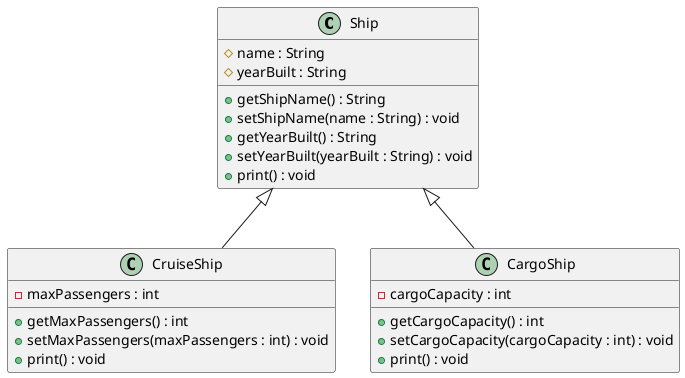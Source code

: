 @startuml

class Ship{
    #name : String
    #yearBuilt : String

    +getShipName() : String
    +setShipName(name : String) : void
    +getYearBuilt() : String
    +setYearBuilt(yearBuilt : String) : void
    +print() : void
}

class CruiseShip{
    -maxPassengers : int

    +getMaxPassengers() : int
    +setMaxPassengers(maxPassengers : int) : void
    +print() : void
}

class CargoShip{
    -cargoCapacity : int

    +getCargoCapacity() : int
    +setCargoCapacity(cargoCapacity : int) : void
    +print() : void
}

Ship <|-- CruiseShip
Ship <|-- CargoShip

@enduml